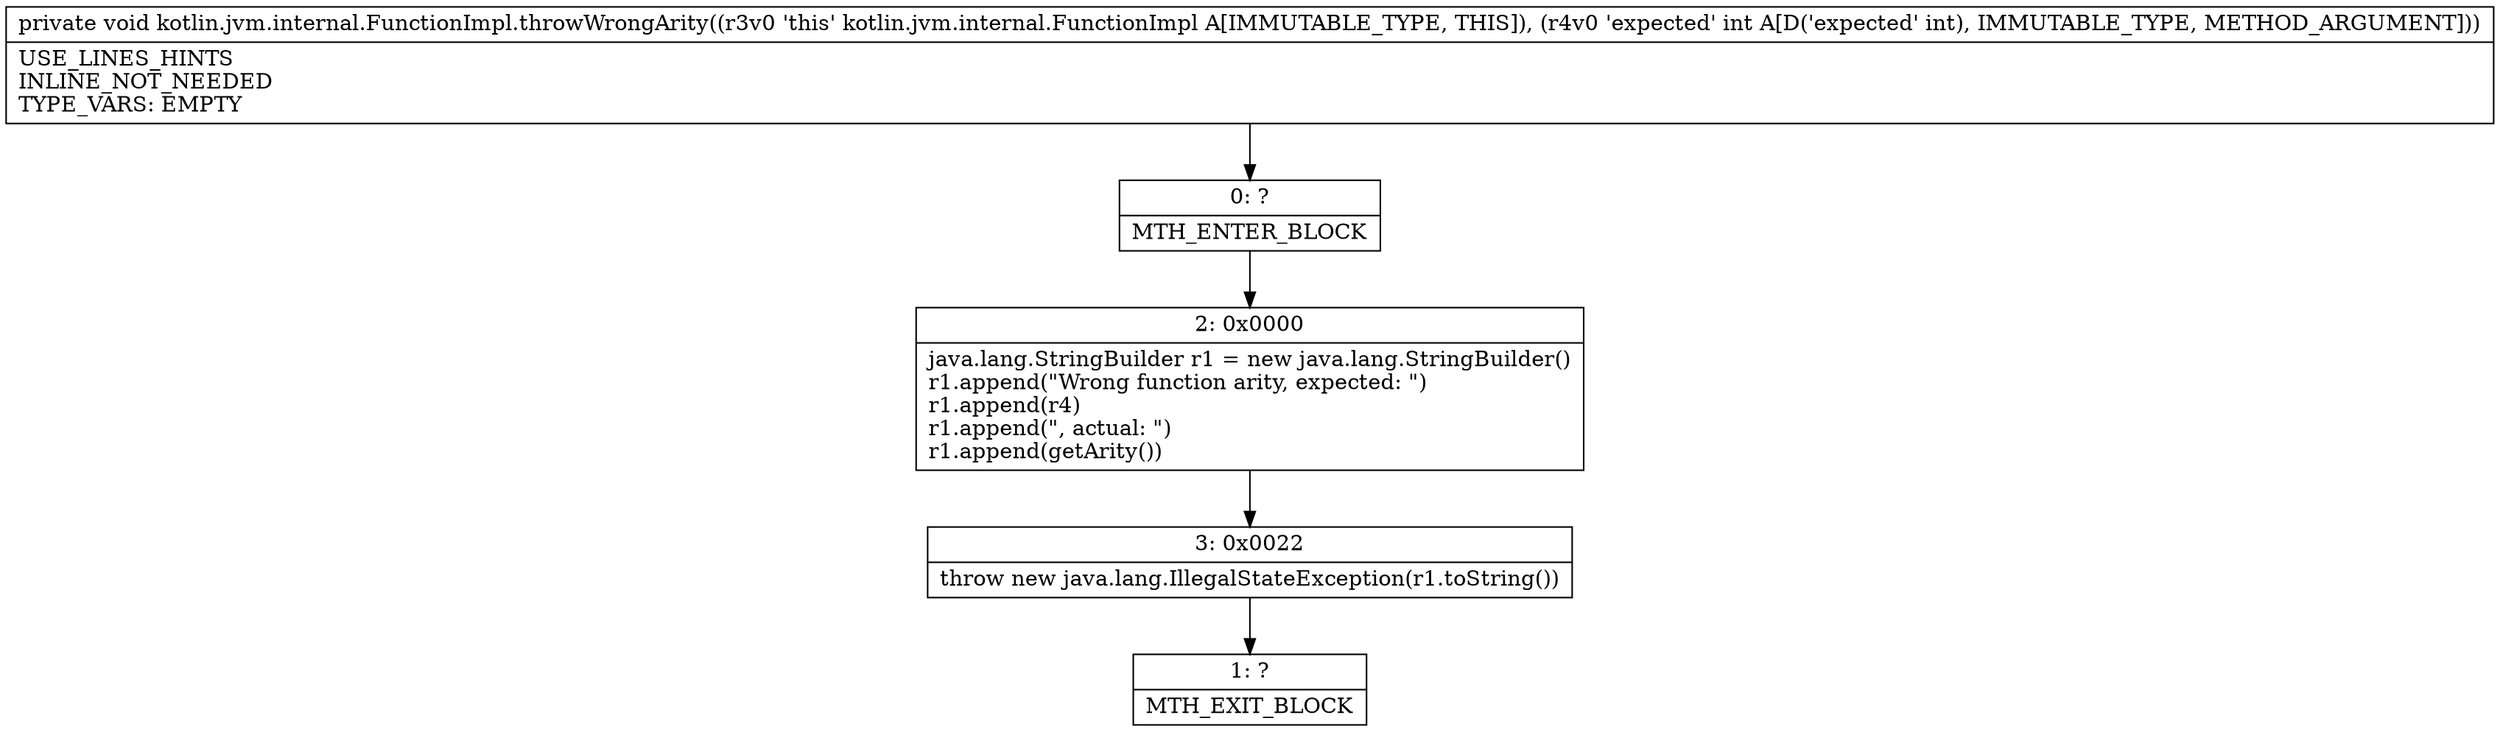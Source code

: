 digraph "CFG forkotlin.jvm.internal.FunctionImpl.throwWrongArity(I)V" {
Node_0 [shape=record,label="{0\:\ ?|MTH_ENTER_BLOCK\l}"];
Node_2 [shape=record,label="{2\:\ 0x0000|java.lang.StringBuilder r1 = new java.lang.StringBuilder()\lr1.append(\"Wrong function arity, expected: \")\lr1.append(r4)\lr1.append(\", actual: \")\lr1.append(getArity())\l}"];
Node_3 [shape=record,label="{3\:\ 0x0022|throw new java.lang.IllegalStateException(r1.toString())\l}"];
Node_1 [shape=record,label="{1\:\ ?|MTH_EXIT_BLOCK\l}"];
MethodNode[shape=record,label="{private void kotlin.jvm.internal.FunctionImpl.throwWrongArity((r3v0 'this' kotlin.jvm.internal.FunctionImpl A[IMMUTABLE_TYPE, THIS]), (r4v0 'expected' int A[D('expected' int), IMMUTABLE_TYPE, METHOD_ARGUMENT]))  | USE_LINES_HINTS\lINLINE_NOT_NEEDED\lTYPE_VARS: EMPTY\l}"];
MethodNode -> Node_0;Node_0 -> Node_2;
Node_2 -> Node_3;
Node_3 -> Node_1;
}

